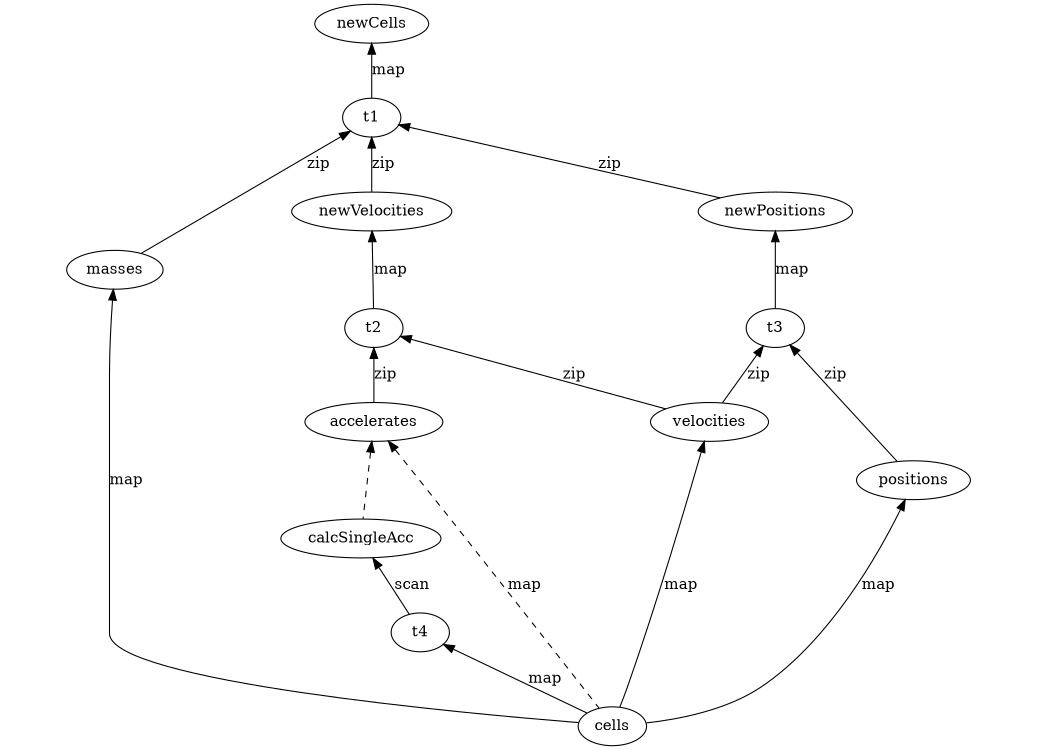 digraph G {
	size="7, 5";
	ratio="fill";
	
        newCells;
        masses;
        newVelocities;
        newPositions;
        velocities;
        positions;
        accelerates;
        calcSingleAcc;
        cells;
        t1;
        t2;
        t3;
        t4;

        edge[dir=back];

        newCells -> t1[label="map"];
        t1 -> masses[label="zip"];
        t1 -> newVelocities[label="zip"];
        t1 -> newPositions[label="zip"];
        masses -> cells[label="map"];
        newVelocities ->  t2[label="map"];
        t2 -> velocities[label="zip"];
        t2 -> accelerates[label="zip"];
        newPositions -> t3[label="map"];
        t3 -> velocities[label="zip"];
        t3 -> positions[label="zip"];
        velocities -> cells[label="map"];
        positions -> cells[label="map"];
        accelerates -> cells[label="map", style=dashed];
        accelerates -> calcSingleAcc[style=dashed];
        calcSingleAcc -> t4[label="scan"];
        t4 -> cells[label="map"];
}